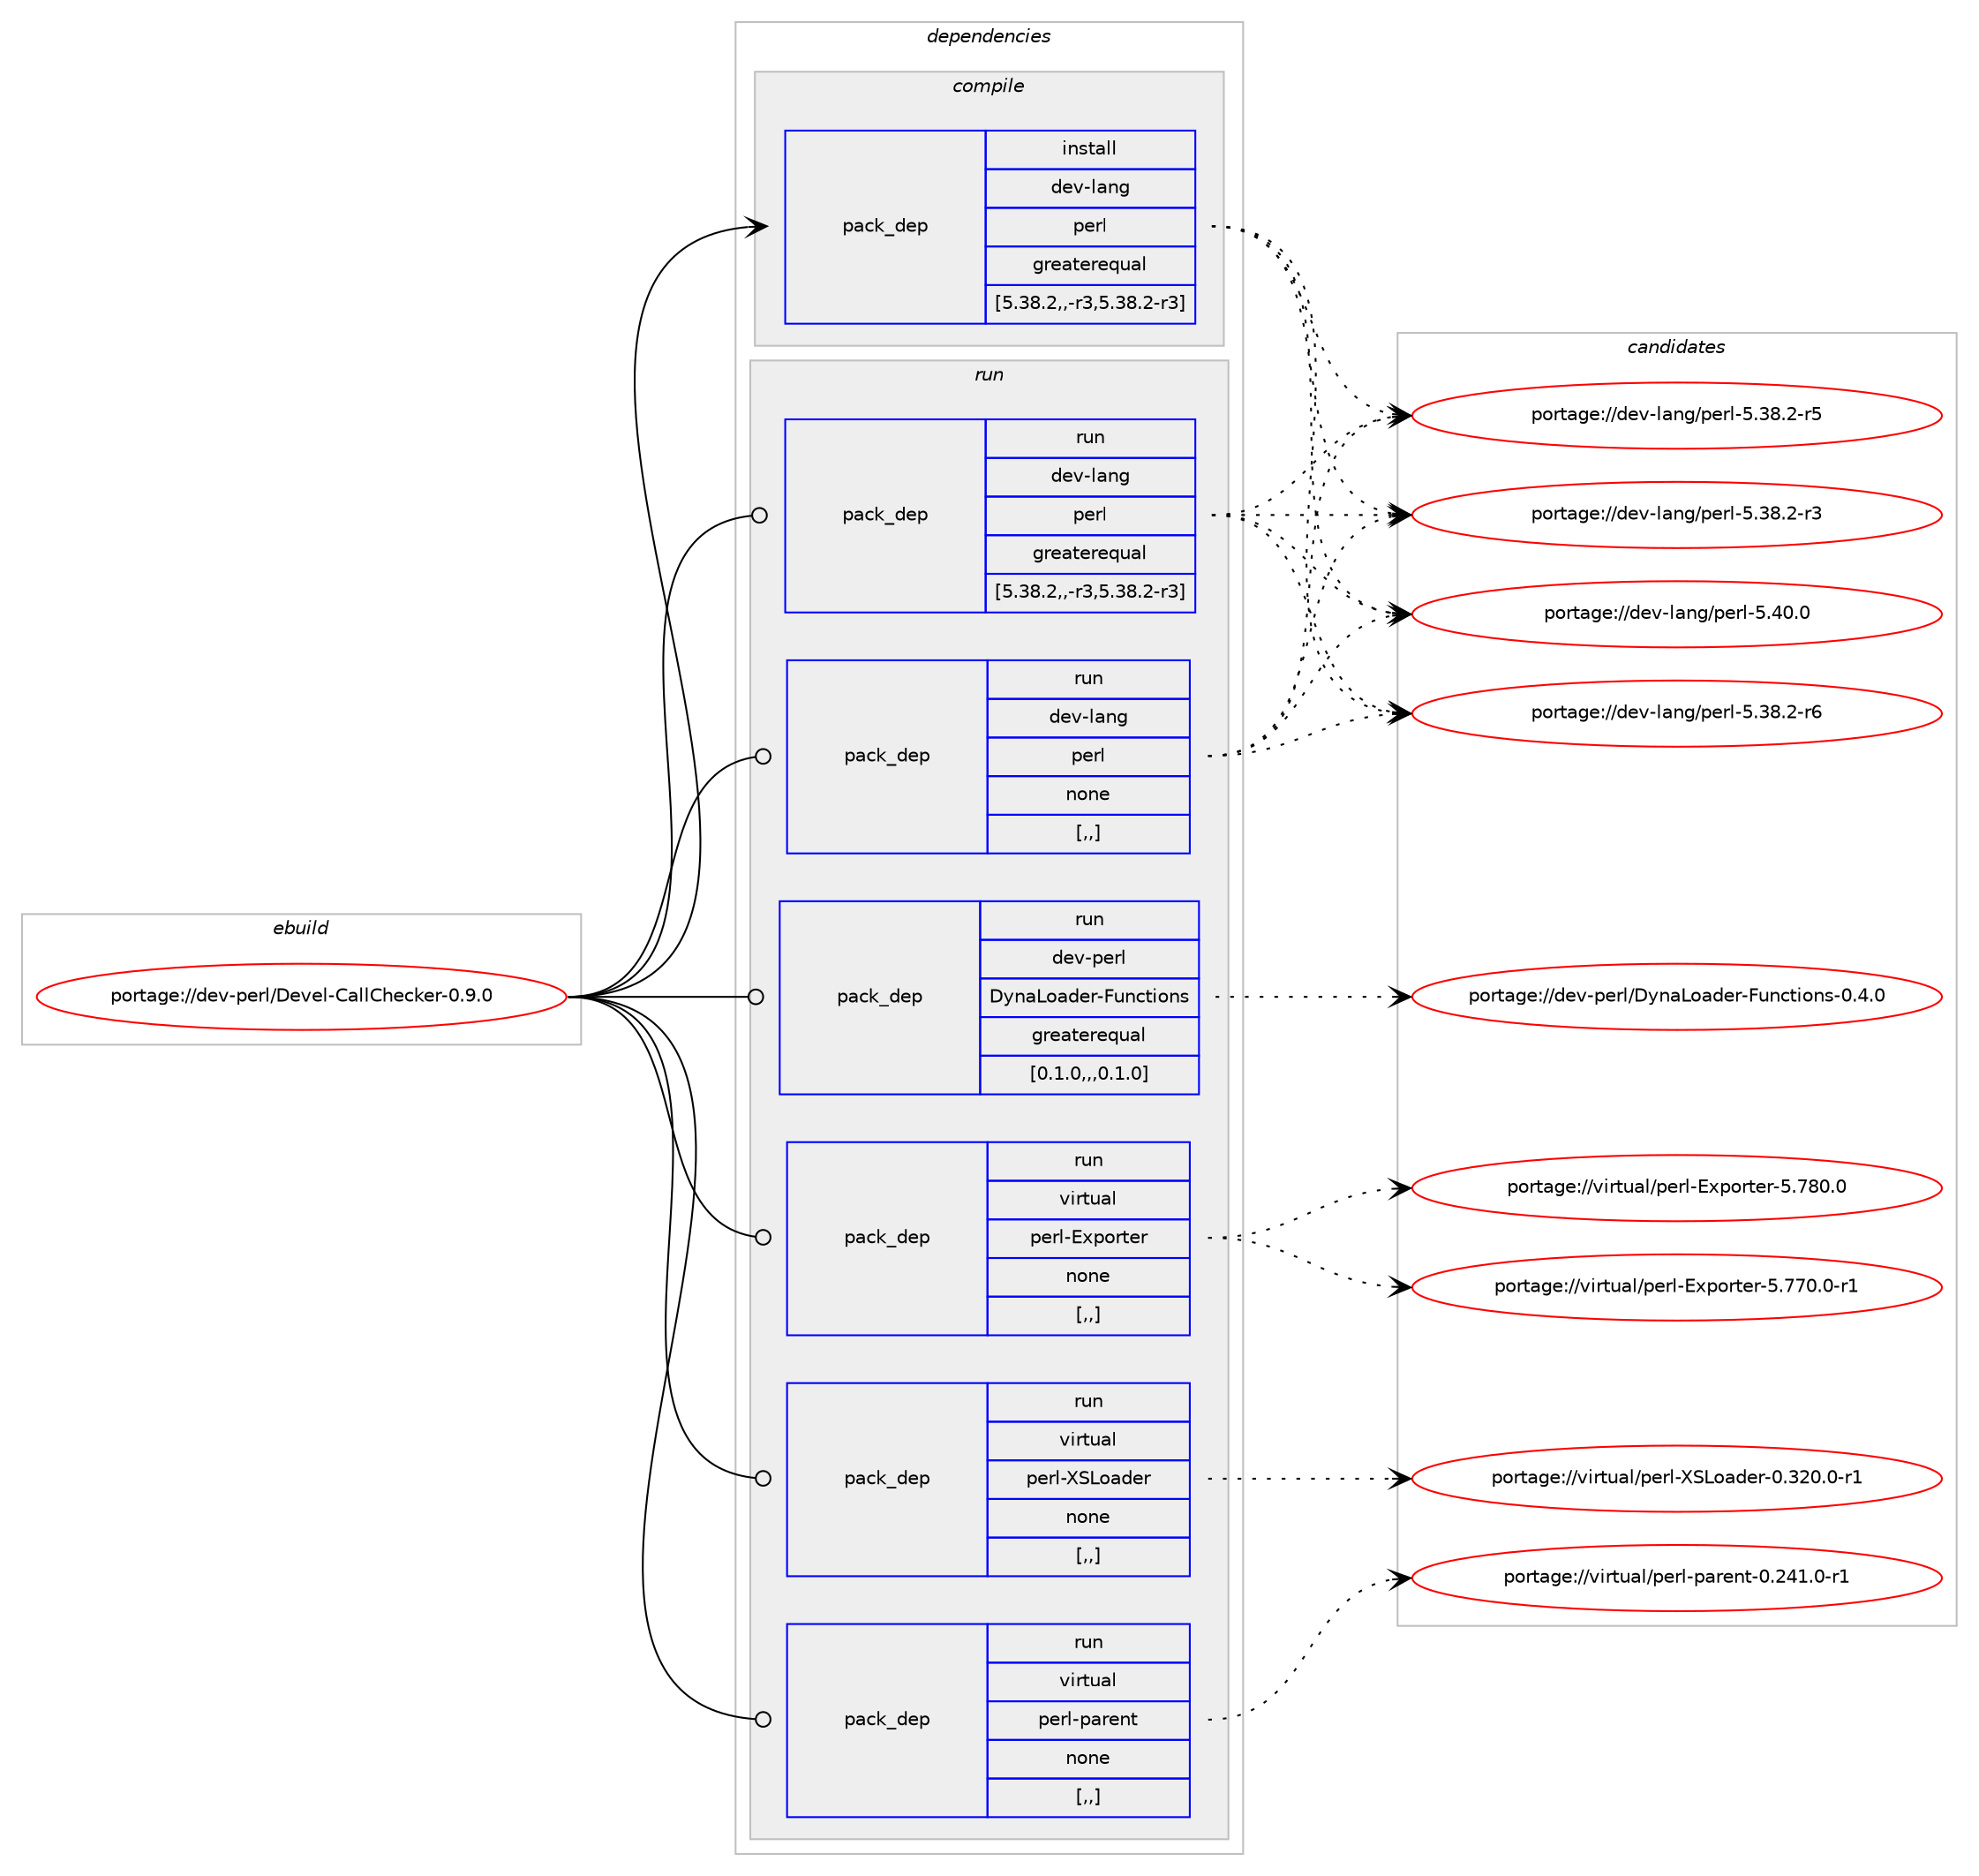 digraph prolog {

# *************
# Graph options
# *************

newrank=true;
concentrate=true;
compound=true;
graph [rankdir=LR,fontname=Helvetica,fontsize=10,ranksep=1.5];#, ranksep=2.5, nodesep=0.2];
edge  [arrowhead=vee];
node  [fontname=Helvetica,fontsize=10];

# **********
# The ebuild
# **********

subgraph cluster_leftcol {
color=gray;
label=<<i>ebuild</i>>;
id [label="portage://dev-perl/Devel-CallChecker-0.9.0", color=red, width=4, href="../dev-perl/Devel-CallChecker-0.9.0.svg"];
}

# ****************
# The dependencies
# ****************

subgraph cluster_midcol {
color=gray;
label=<<i>dependencies</i>>;
subgraph cluster_compile {
fillcolor="#eeeeee";
style=filled;
label=<<i>compile</i>>;
subgraph pack97875 {
dependency128949 [label=<<TABLE BORDER="0" CELLBORDER="1" CELLSPACING="0" CELLPADDING="4" WIDTH="220"><TR><TD ROWSPAN="6" CELLPADDING="30">pack_dep</TD></TR><TR><TD WIDTH="110">install</TD></TR><TR><TD>dev-lang</TD></TR><TR><TD>perl</TD></TR><TR><TD>greaterequal</TD></TR><TR><TD>[5.38.2,,-r3,5.38.2-r3]</TD></TR></TABLE>>, shape=none, color=blue];
}
id:e -> dependency128949:w [weight=20,style="solid",arrowhead="vee"];
}
subgraph cluster_compileandrun {
fillcolor="#eeeeee";
style=filled;
label=<<i>compile and run</i>>;
}
subgraph cluster_run {
fillcolor="#eeeeee";
style=filled;
label=<<i>run</i>>;
subgraph pack97876 {
dependency128950 [label=<<TABLE BORDER="0" CELLBORDER="1" CELLSPACING="0" CELLPADDING="4" WIDTH="220"><TR><TD ROWSPAN="6" CELLPADDING="30">pack_dep</TD></TR><TR><TD WIDTH="110">run</TD></TR><TR><TD>dev-lang</TD></TR><TR><TD>perl</TD></TR><TR><TD>greaterequal</TD></TR><TR><TD>[5.38.2,,-r3,5.38.2-r3]</TD></TR></TABLE>>, shape=none, color=blue];
}
id:e -> dependency128950:w [weight=20,style="solid",arrowhead="odot"];
subgraph pack97877 {
dependency128951 [label=<<TABLE BORDER="0" CELLBORDER="1" CELLSPACING="0" CELLPADDING="4" WIDTH="220"><TR><TD ROWSPAN="6" CELLPADDING="30">pack_dep</TD></TR><TR><TD WIDTH="110">run</TD></TR><TR><TD>dev-lang</TD></TR><TR><TD>perl</TD></TR><TR><TD>none</TD></TR><TR><TD>[,,]</TD></TR></TABLE>>, shape=none, color=blue];
}
id:e -> dependency128951:w [weight=20,style="solid",arrowhead="odot"];
subgraph pack97878 {
dependency128952 [label=<<TABLE BORDER="0" CELLBORDER="1" CELLSPACING="0" CELLPADDING="4" WIDTH="220"><TR><TD ROWSPAN="6" CELLPADDING="30">pack_dep</TD></TR><TR><TD WIDTH="110">run</TD></TR><TR><TD>dev-perl</TD></TR><TR><TD>DynaLoader-Functions</TD></TR><TR><TD>greaterequal</TD></TR><TR><TD>[0.1.0,,,0.1.0]</TD></TR></TABLE>>, shape=none, color=blue];
}
id:e -> dependency128952:w [weight=20,style="solid",arrowhead="odot"];
subgraph pack97879 {
dependency128953 [label=<<TABLE BORDER="0" CELLBORDER="1" CELLSPACING="0" CELLPADDING="4" WIDTH="220"><TR><TD ROWSPAN="6" CELLPADDING="30">pack_dep</TD></TR><TR><TD WIDTH="110">run</TD></TR><TR><TD>virtual</TD></TR><TR><TD>perl-Exporter</TD></TR><TR><TD>none</TD></TR><TR><TD>[,,]</TD></TR></TABLE>>, shape=none, color=blue];
}
id:e -> dependency128953:w [weight=20,style="solid",arrowhead="odot"];
subgraph pack97880 {
dependency128954 [label=<<TABLE BORDER="0" CELLBORDER="1" CELLSPACING="0" CELLPADDING="4" WIDTH="220"><TR><TD ROWSPAN="6" CELLPADDING="30">pack_dep</TD></TR><TR><TD WIDTH="110">run</TD></TR><TR><TD>virtual</TD></TR><TR><TD>perl-XSLoader</TD></TR><TR><TD>none</TD></TR><TR><TD>[,,]</TD></TR></TABLE>>, shape=none, color=blue];
}
id:e -> dependency128954:w [weight=20,style="solid",arrowhead="odot"];
subgraph pack97881 {
dependency128955 [label=<<TABLE BORDER="0" CELLBORDER="1" CELLSPACING="0" CELLPADDING="4" WIDTH="220"><TR><TD ROWSPAN="6" CELLPADDING="30">pack_dep</TD></TR><TR><TD WIDTH="110">run</TD></TR><TR><TD>virtual</TD></TR><TR><TD>perl-parent</TD></TR><TR><TD>none</TD></TR><TR><TD>[,,]</TD></TR></TABLE>>, shape=none, color=blue];
}
id:e -> dependency128955:w [weight=20,style="solid",arrowhead="odot"];
}
}

# **************
# The candidates
# **************

subgraph cluster_choices {
rank=same;
color=gray;
label=<<i>candidates</i>>;

subgraph choice97875 {
color=black;
nodesep=1;
choice10010111845108971101034711210111410845534652484648 [label="portage://dev-lang/perl-5.40.0", color=red, width=4,href="../dev-lang/perl-5.40.0.svg"];
choice100101118451089711010347112101114108455346515646504511454 [label="portage://dev-lang/perl-5.38.2-r6", color=red, width=4,href="../dev-lang/perl-5.38.2-r6.svg"];
choice100101118451089711010347112101114108455346515646504511453 [label="portage://dev-lang/perl-5.38.2-r5", color=red, width=4,href="../dev-lang/perl-5.38.2-r5.svg"];
choice100101118451089711010347112101114108455346515646504511451 [label="portage://dev-lang/perl-5.38.2-r3", color=red, width=4,href="../dev-lang/perl-5.38.2-r3.svg"];
dependency128949:e -> choice10010111845108971101034711210111410845534652484648:w [style=dotted,weight="100"];
dependency128949:e -> choice100101118451089711010347112101114108455346515646504511454:w [style=dotted,weight="100"];
dependency128949:e -> choice100101118451089711010347112101114108455346515646504511453:w [style=dotted,weight="100"];
dependency128949:e -> choice100101118451089711010347112101114108455346515646504511451:w [style=dotted,weight="100"];
}
subgraph choice97876 {
color=black;
nodesep=1;
choice10010111845108971101034711210111410845534652484648 [label="portage://dev-lang/perl-5.40.0", color=red, width=4,href="../dev-lang/perl-5.40.0.svg"];
choice100101118451089711010347112101114108455346515646504511454 [label="portage://dev-lang/perl-5.38.2-r6", color=red, width=4,href="../dev-lang/perl-5.38.2-r6.svg"];
choice100101118451089711010347112101114108455346515646504511453 [label="portage://dev-lang/perl-5.38.2-r5", color=red, width=4,href="../dev-lang/perl-5.38.2-r5.svg"];
choice100101118451089711010347112101114108455346515646504511451 [label="portage://dev-lang/perl-5.38.2-r3", color=red, width=4,href="../dev-lang/perl-5.38.2-r3.svg"];
dependency128950:e -> choice10010111845108971101034711210111410845534652484648:w [style=dotted,weight="100"];
dependency128950:e -> choice100101118451089711010347112101114108455346515646504511454:w [style=dotted,weight="100"];
dependency128950:e -> choice100101118451089711010347112101114108455346515646504511453:w [style=dotted,weight="100"];
dependency128950:e -> choice100101118451089711010347112101114108455346515646504511451:w [style=dotted,weight="100"];
}
subgraph choice97877 {
color=black;
nodesep=1;
choice10010111845108971101034711210111410845534652484648 [label="portage://dev-lang/perl-5.40.0", color=red, width=4,href="../dev-lang/perl-5.40.0.svg"];
choice100101118451089711010347112101114108455346515646504511454 [label="portage://dev-lang/perl-5.38.2-r6", color=red, width=4,href="../dev-lang/perl-5.38.2-r6.svg"];
choice100101118451089711010347112101114108455346515646504511453 [label="portage://dev-lang/perl-5.38.2-r5", color=red, width=4,href="../dev-lang/perl-5.38.2-r5.svg"];
choice100101118451089711010347112101114108455346515646504511451 [label="portage://dev-lang/perl-5.38.2-r3", color=red, width=4,href="../dev-lang/perl-5.38.2-r3.svg"];
dependency128951:e -> choice10010111845108971101034711210111410845534652484648:w [style=dotted,weight="100"];
dependency128951:e -> choice100101118451089711010347112101114108455346515646504511454:w [style=dotted,weight="100"];
dependency128951:e -> choice100101118451089711010347112101114108455346515646504511453:w [style=dotted,weight="100"];
dependency128951:e -> choice100101118451089711010347112101114108455346515646504511451:w [style=dotted,weight="100"];
}
subgraph choice97878 {
color=black;
nodesep=1;
choice100101118451121011141084768121110977611197100101114457011711099116105111110115454846524648 [label="portage://dev-perl/DynaLoader-Functions-0.4.0", color=red, width=4,href="../dev-perl/DynaLoader-Functions-0.4.0.svg"];
dependency128952:e -> choice100101118451121011141084768121110977611197100101114457011711099116105111110115454846524648:w [style=dotted,weight="100"];
}
subgraph choice97879 {
color=black;
nodesep=1;
choice118105114116117971084711210111410845691201121111141161011144553465556484648 [label="portage://virtual/perl-Exporter-5.780.0", color=red, width=4,href="../virtual/perl-Exporter-5.780.0.svg"];
choice1181051141161179710847112101114108456912011211111411610111445534655554846484511449 [label="portage://virtual/perl-Exporter-5.770.0-r1", color=red, width=4,href="../virtual/perl-Exporter-5.770.0-r1.svg"];
dependency128953:e -> choice118105114116117971084711210111410845691201121111141161011144553465556484648:w [style=dotted,weight="100"];
dependency128953:e -> choice1181051141161179710847112101114108456912011211111411610111445534655554846484511449:w [style=dotted,weight="100"];
}
subgraph choice97880 {
color=black;
nodesep=1;
choice1181051141161179710847112101114108458883761119710010111445484651504846484511449 [label="portage://virtual/perl-XSLoader-0.320.0-r1", color=red, width=4,href="../virtual/perl-XSLoader-0.320.0-r1.svg"];
dependency128954:e -> choice1181051141161179710847112101114108458883761119710010111445484651504846484511449:w [style=dotted,weight="100"];
}
subgraph choice97881 {
color=black;
nodesep=1;
choice1181051141161179710847112101114108451129711410111011645484650524946484511449 [label="portage://virtual/perl-parent-0.241.0-r1", color=red, width=4,href="../virtual/perl-parent-0.241.0-r1.svg"];
dependency128955:e -> choice1181051141161179710847112101114108451129711410111011645484650524946484511449:w [style=dotted,weight="100"];
}
}

}
